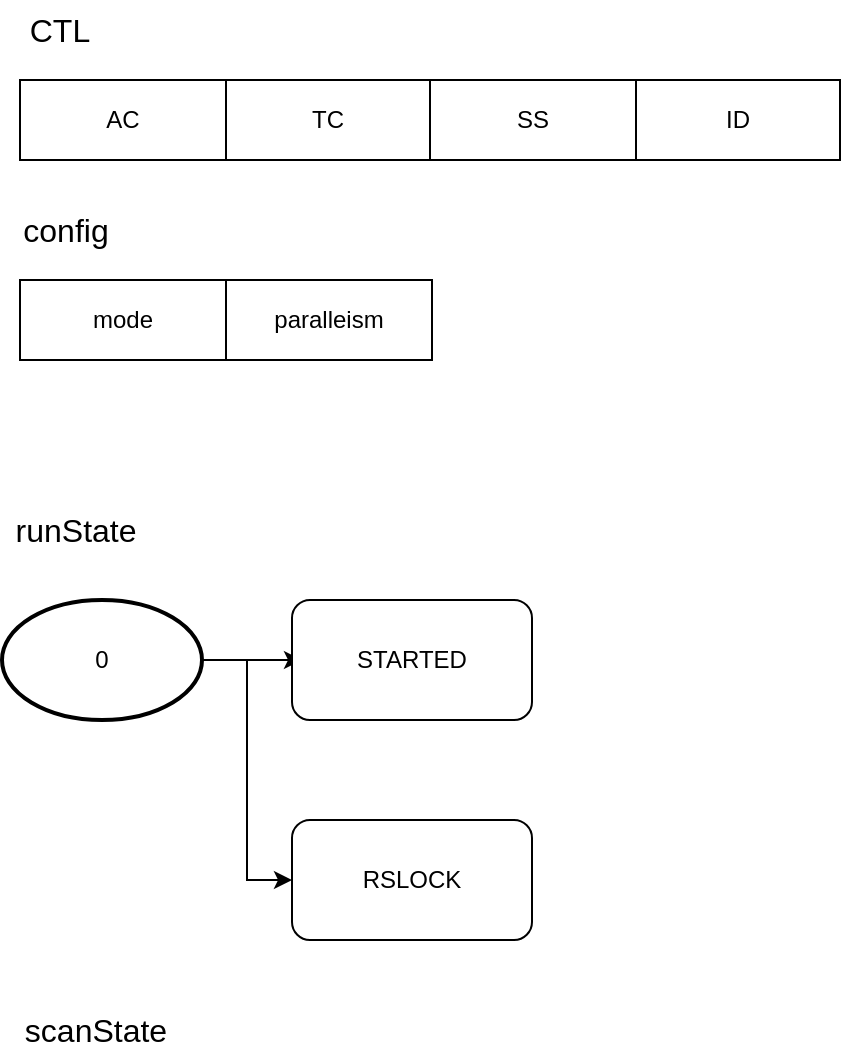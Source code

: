 <mxfile version="24.6.3" type="github">
  <diagram name="第 1 页" id="AkDRrB8Qmdcw_YGz7c0-">
    <mxGraphModel dx="2856" dy="887" grid="1" gridSize="10" guides="1" tooltips="1" connect="1" arrows="1" fold="1" page="1" pageScale="1" pageWidth="1169" pageHeight="827" math="0" shadow="0">
      <root>
        <mxCell id="0" />
        <mxCell id="1" parent="0" />
        <mxCell id="dgUnhgY431Tlw95HEv-T-2" value="" style="shape=table;startSize=0;container=1;collapsible=0;childLayout=tableLayout;" parent="1" vertex="1">
          <mxGeometry x="-1040" y="80" width="410" height="40" as="geometry" />
        </mxCell>
        <mxCell id="dgUnhgY431Tlw95HEv-T-3" value="" style="shape=tableRow;horizontal=0;startSize=0;swimlaneHead=0;swimlaneBody=0;strokeColor=inherit;top=0;left=0;bottom=0;right=0;collapsible=0;dropTarget=0;fillColor=none;points=[[0,0.5],[1,0.5]];portConstraint=eastwest;" parent="dgUnhgY431Tlw95HEv-T-2" vertex="1">
          <mxGeometry width="410" height="40" as="geometry" />
        </mxCell>
        <mxCell id="dgUnhgY431Tlw95HEv-T-4" value="&lt;div&gt;AC&lt;/div&gt;" style="shape=partialRectangle;html=1;whiteSpace=wrap;connectable=0;strokeColor=inherit;overflow=hidden;fillColor=none;top=0;left=0;bottom=0;right=0;pointerEvents=1;" parent="dgUnhgY431Tlw95HEv-T-3" vertex="1">
          <mxGeometry width="103" height="40" as="geometry">
            <mxRectangle width="103" height="40" as="alternateBounds" />
          </mxGeometry>
        </mxCell>
        <mxCell id="dgUnhgY431Tlw95HEv-T-5" value="TC" style="shape=partialRectangle;html=1;whiteSpace=wrap;connectable=0;strokeColor=inherit;overflow=hidden;fillColor=none;top=0;left=0;bottom=0;right=0;pointerEvents=1;" parent="dgUnhgY431Tlw95HEv-T-3" vertex="1">
          <mxGeometry x="103" width="102" height="40" as="geometry">
            <mxRectangle width="102" height="40" as="alternateBounds" />
          </mxGeometry>
        </mxCell>
        <mxCell id="dgUnhgY431Tlw95HEv-T-6" value="SS" style="shape=partialRectangle;html=1;whiteSpace=wrap;connectable=0;strokeColor=inherit;overflow=hidden;fillColor=none;top=0;left=0;bottom=0;right=0;pointerEvents=1;" parent="dgUnhgY431Tlw95HEv-T-3" vertex="1">
          <mxGeometry x="205" width="103" height="40" as="geometry">
            <mxRectangle width="103" height="40" as="alternateBounds" />
          </mxGeometry>
        </mxCell>
        <mxCell id="dgUnhgY431Tlw95HEv-T-7" value="ID" style="shape=partialRectangle;html=1;whiteSpace=wrap;connectable=0;strokeColor=inherit;overflow=hidden;fillColor=none;top=0;left=0;bottom=0;right=0;pointerEvents=1;" parent="dgUnhgY431Tlw95HEv-T-3" vertex="1">
          <mxGeometry x="308" width="102" height="40" as="geometry">
            <mxRectangle width="102" height="40" as="alternateBounds" />
          </mxGeometry>
        </mxCell>
        <mxCell id="dgUnhgY431Tlw95HEv-T-8" value="&lt;div&gt;CTL&lt;/div&gt;" style="text;strokeColor=none;fillColor=none;html=1;align=center;verticalAlign=middle;whiteSpace=wrap;rounded=0;fontSize=16;" parent="1" vertex="1">
          <mxGeometry x="-1050" y="40" width="60" height="30" as="geometry" />
        </mxCell>
        <mxCell id="0pSZkKqaXTHVHzEpPIFr-1" value="runState" style="text;strokeColor=none;fillColor=none;html=1;align=center;verticalAlign=middle;whiteSpace=wrap;rounded=0;fontSize=16;" vertex="1" parent="1">
          <mxGeometry x="-1042" y="290" width="60" height="30" as="geometry" />
        </mxCell>
        <mxCell id="0pSZkKqaXTHVHzEpPIFr-5" style="edgeStyle=orthogonalEdgeStyle;rounded=0;orthogonalLoop=1;jettySize=auto;html=1;" edge="1" parent="1" source="0pSZkKqaXTHVHzEpPIFr-2">
          <mxGeometry relative="1" as="geometry">
            <mxPoint x="-899" y="370" as="targetPoint" />
          </mxGeometry>
        </mxCell>
        <mxCell id="0pSZkKqaXTHVHzEpPIFr-15" style="edgeStyle=orthogonalEdgeStyle;rounded=0;orthogonalLoop=1;jettySize=auto;html=1;entryX=0;entryY=0.5;entryDx=0;entryDy=0;" edge="1" parent="1" source="0pSZkKqaXTHVHzEpPIFr-2" target="0pSZkKqaXTHVHzEpPIFr-8">
          <mxGeometry relative="1" as="geometry" />
        </mxCell>
        <mxCell id="0pSZkKqaXTHVHzEpPIFr-2" value="0" style="strokeWidth=2;html=1;shape=mxgraph.flowchart.start_1;whiteSpace=wrap;" vertex="1" parent="1">
          <mxGeometry x="-1049" y="340" width="100" height="60" as="geometry" />
        </mxCell>
        <mxCell id="0pSZkKqaXTHVHzEpPIFr-6" value="STARTED" style="rounded=1;whiteSpace=wrap;html=1;" vertex="1" parent="1">
          <mxGeometry x="-904" y="340" width="120" height="60" as="geometry" />
        </mxCell>
        <mxCell id="0pSZkKqaXTHVHzEpPIFr-8" value="RSLOCK" style="whiteSpace=wrap;html=1;rounded=1;" vertex="1" parent="1">
          <mxGeometry x="-904" y="450" width="120" height="60" as="geometry" />
        </mxCell>
        <mxCell id="0pSZkKqaXTHVHzEpPIFr-10" value="" style="shape=table;startSize=0;container=1;collapsible=0;childLayout=tableLayout;" vertex="1" parent="1">
          <mxGeometry x="-1040" y="180" width="206" height="40" as="geometry" />
        </mxCell>
        <mxCell id="0pSZkKqaXTHVHzEpPIFr-11" value="" style="shape=tableRow;horizontal=0;startSize=0;swimlaneHead=0;swimlaneBody=0;strokeColor=inherit;top=0;left=0;bottom=0;right=0;collapsible=0;dropTarget=0;fillColor=none;points=[[0,0.5],[1,0.5]];portConstraint=eastwest;" vertex="1" parent="0pSZkKqaXTHVHzEpPIFr-10">
          <mxGeometry width="206" height="40" as="geometry" />
        </mxCell>
        <mxCell id="0pSZkKqaXTHVHzEpPIFr-12" value="mode" style="shape=partialRectangle;html=1;whiteSpace=wrap;connectable=0;strokeColor=inherit;overflow=hidden;fillColor=none;top=0;left=0;bottom=0;right=0;pointerEvents=1;" vertex="1" parent="0pSZkKqaXTHVHzEpPIFr-11">
          <mxGeometry width="103" height="40" as="geometry">
            <mxRectangle width="103" height="40" as="alternateBounds" />
          </mxGeometry>
        </mxCell>
        <mxCell id="0pSZkKqaXTHVHzEpPIFr-13" value="paralleism" style="shape=partialRectangle;html=1;whiteSpace=wrap;connectable=0;strokeColor=inherit;overflow=hidden;fillColor=none;top=0;left=0;bottom=0;right=0;pointerEvents=1;" vertex="1" parent="0pSZkKqaXTHVHzEpPIFr-11">
          <mxGeometry x="103" width="103" height="40" as="geometry">
            <mxRectangle width="103" height="40" as="alternateBounds" />
          </mxGeometry>
        </mxCell>
        <mxCell id="0pSZkKqaXTHVHzEpPIFr-14" value="config" style="text;strokeColor=none;fillColor=none;html=1;align=center;verticalAlign=middle;whiteSpace=wrap;rounded=0;fontSize=16;" vertex="1" parent="1">
          <mxGeometry x="-1047" y="140" width="60" height="30" as="geometry" />
        </mxCell>
        <mxCell id="0pSZkKqaXTHVHzEpPIFr-16" value="scanState" style="text;strokeColor=none;fillColor=none;html=1;align=center;verticalAlign=middle;whiteSpace=wrap;rounded=0;fontSize=16;" vertex="1" parent="1">
          <mxGeometry x="-1042" y="540" width="80" height="30" as="geometry" />
        </mxCell>
      </root>
    </mxGraphModel>
  </diagram>
</mxfile>
